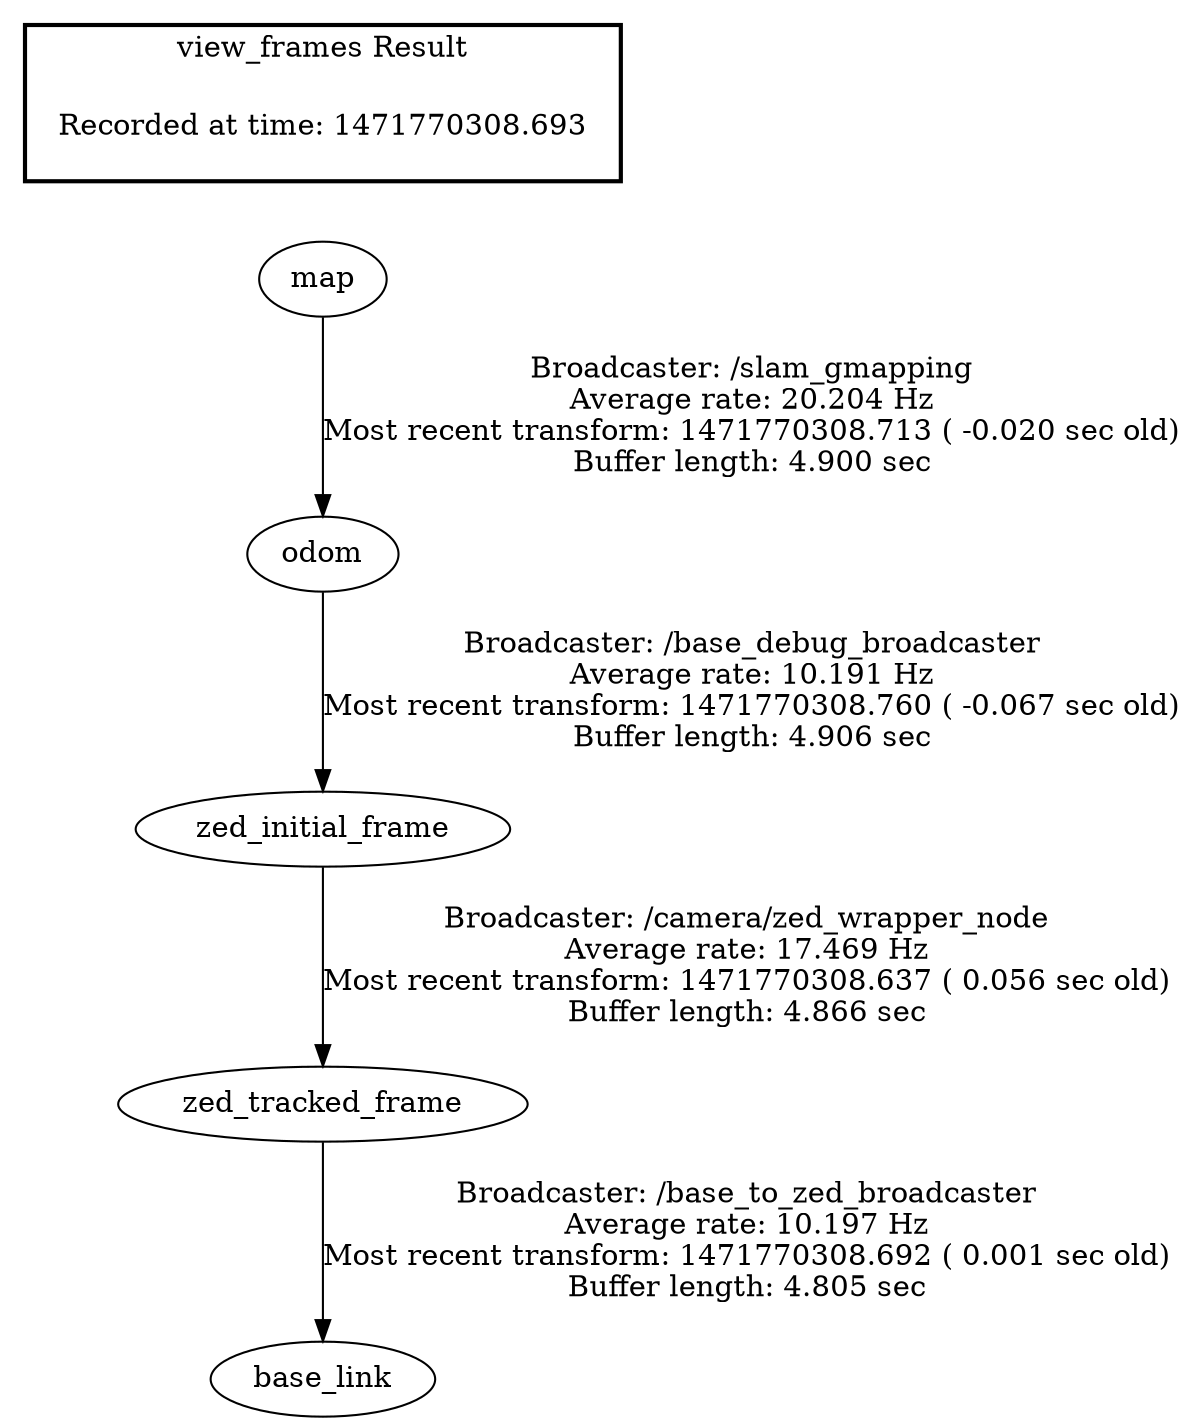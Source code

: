 digraph G {
"odom" -> "zed_initial_frame"[label="Broadcaster: /base_debug_broadcaster\nAverage rate: 10.191 Hz\nMost recent transform: 1471770308.760 ( -0.067 sec old)\nBuffer length: 4.906 sec\n"];
"map" -> "odom"[label="Broadcaster: /slam_gmapping\nAverage rate: 20.204 Hz\nMost recent transform: 1471770308.713 ( -0.020 sec old)\nBuffer length: 4.900 sec\n"];
"zed_initial_frame" -> "zed_tracked_frame"[label="Broadcaster: /camera/zed_wrapper_node\nAverage rate: 17.469 Hz\nMost recent transform: 1471770308.637 ( 0.056 sec old)\nBuffer length: 4.866 sec\n"];
"zed_tracked_frame" -> "base_link"[label="Broadcaster: /base_to_zed_broadcaster\nAverage rate: 10.197 Hz\nMost recent transform: 1471770308.692 ( 0.001 sec old)\nBuffer length: 4.805 sec\n"];
edge [style=invis];
 subgraph cluster_legend { style=bold; color=black; label ="view_frames Result";
"Recorded at time: 1471770308.693"[ shape=plaintext ] ;
 }->"map";
}